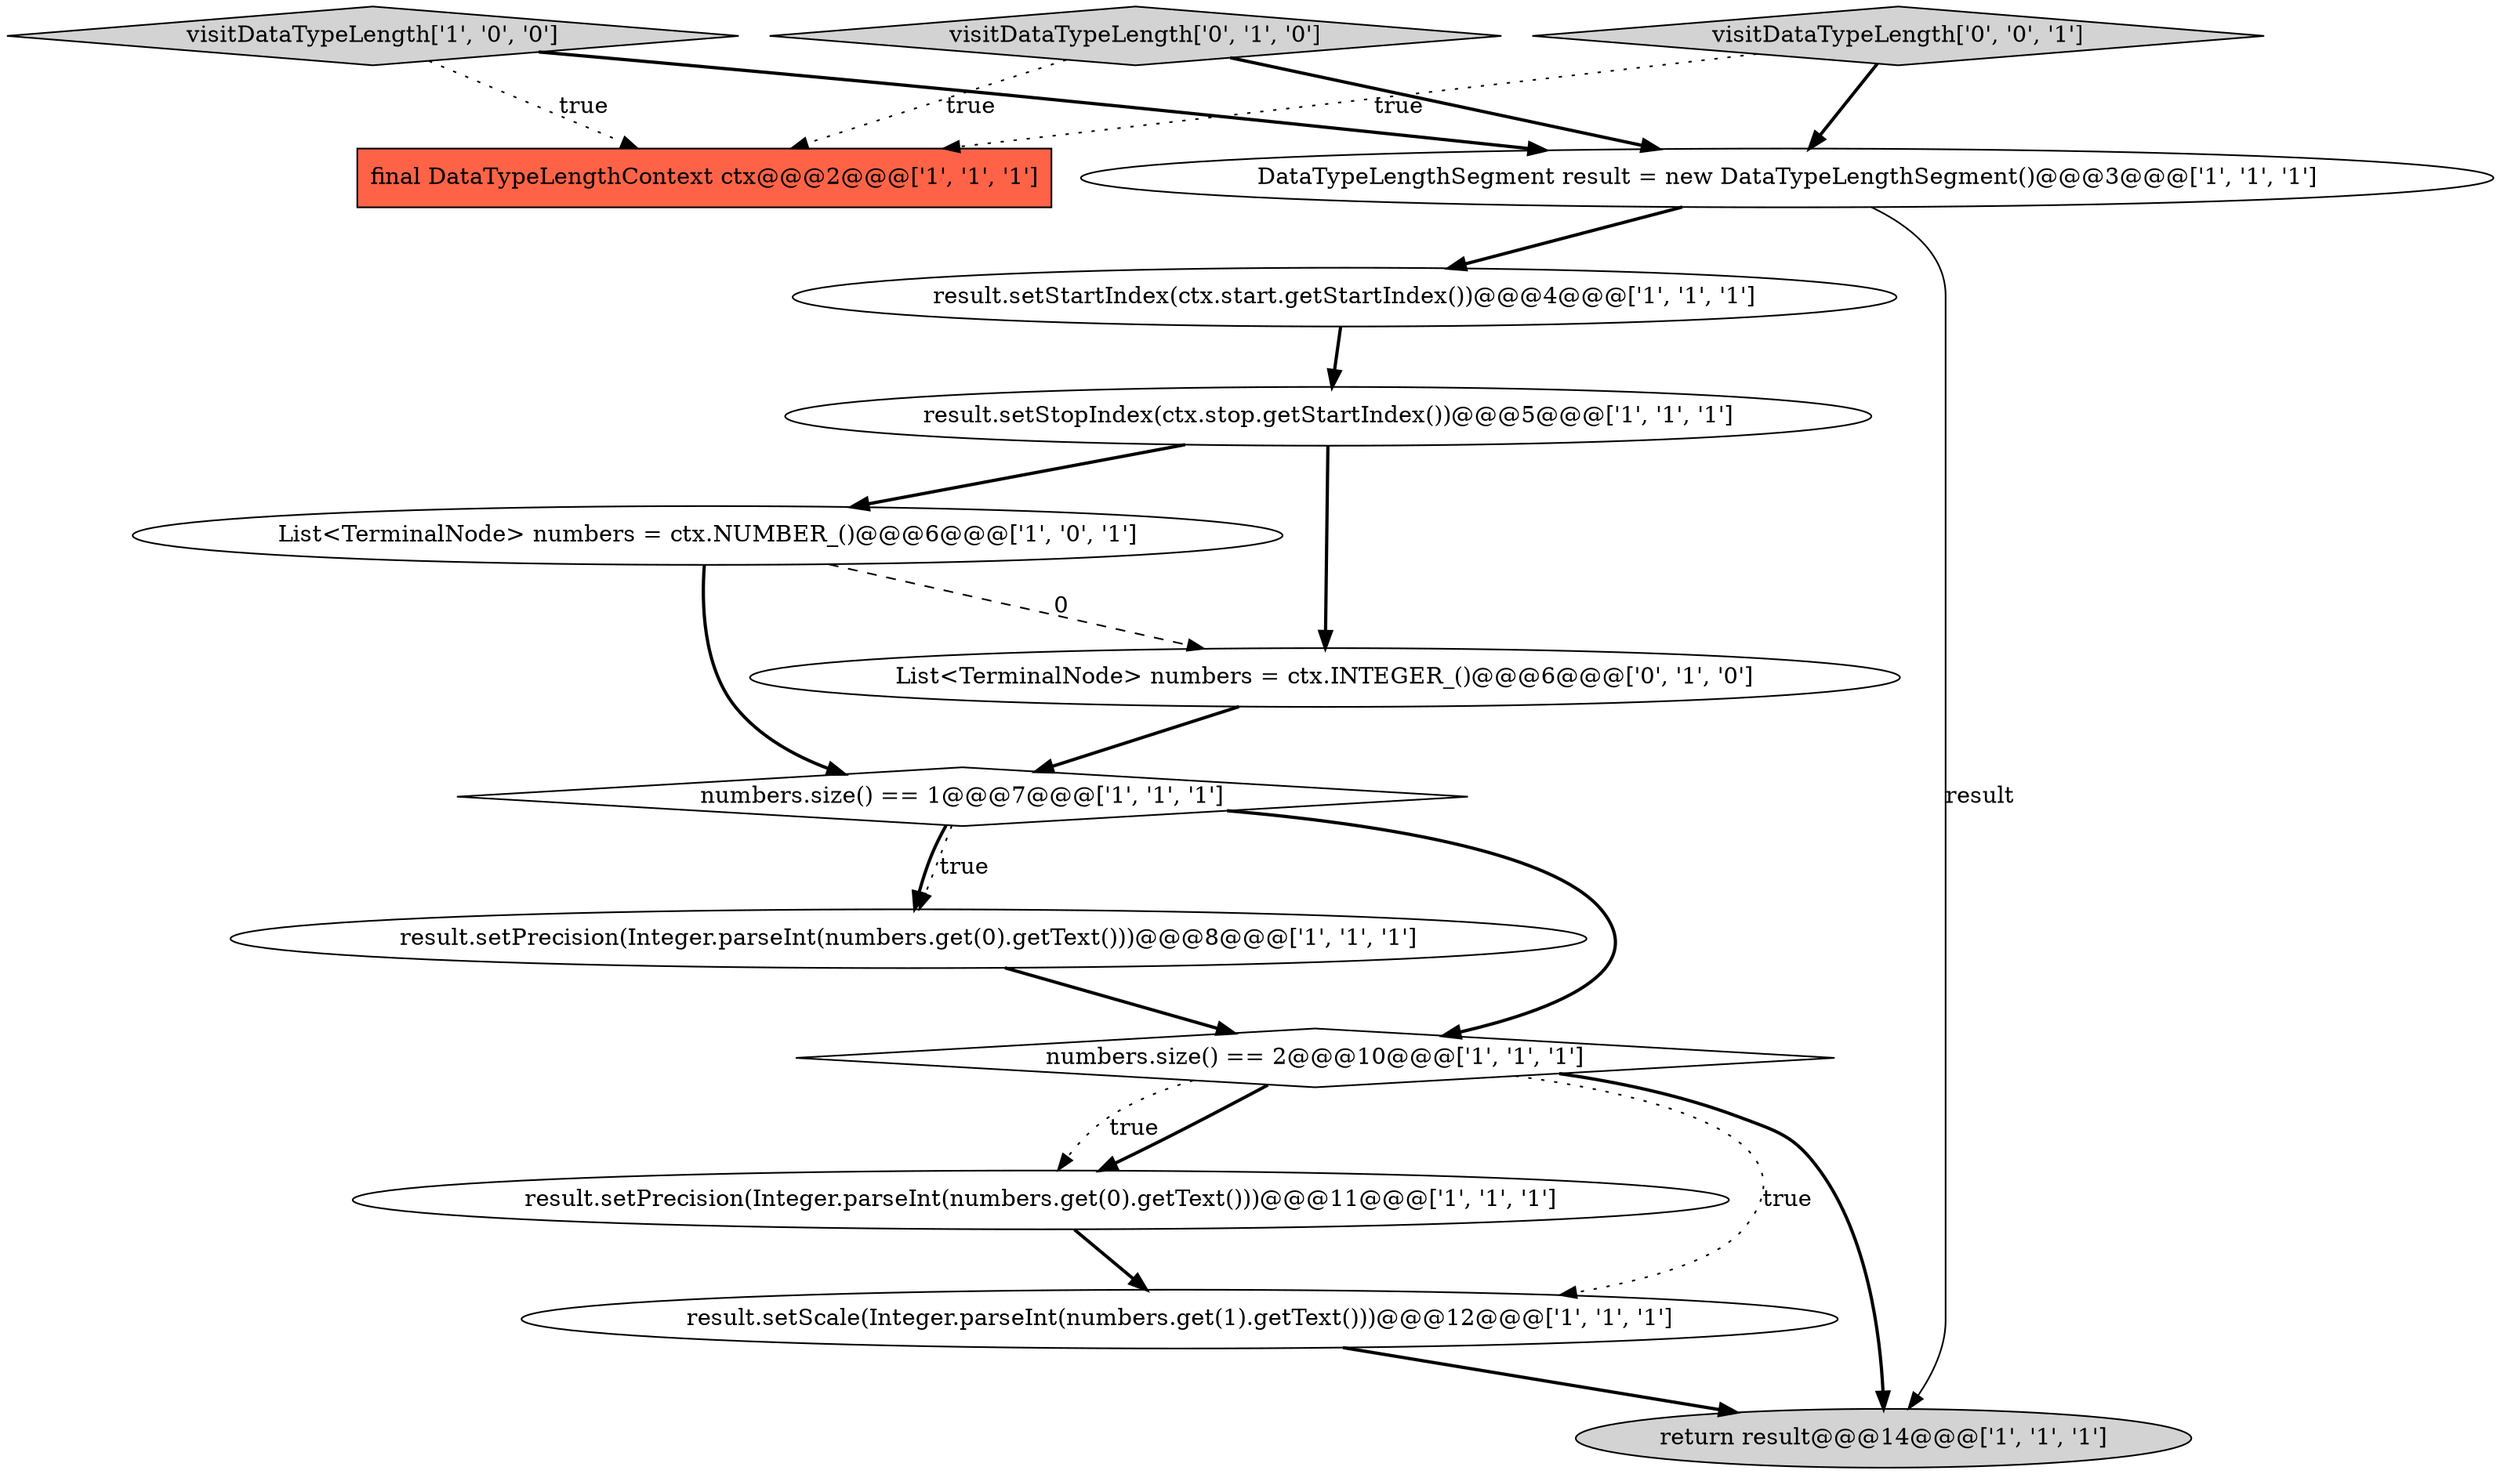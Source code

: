 digraph {
8 [style = filled, label = "result.setScale(Integer.parseInt(numbers.get(1).getText()))@@@12@@@['1', '1', '1']", fillcolor = white, shape = ellipse image = "AAA0AAABBB1BBB"];
11 [style = filled, label = "result.setPrecision(Integer.parseInt(numbers.get(0).getText()))@@@8@@@['1', '1', '1']", fillcolor = white, shape = ellipse image = "AAA0AAABBB1BBB"];
1 [style = filled, label = "result.setPrecision(Integer.parseInt(numbers.get(0).getText()))@@@11@@@['1', '1', '1']", fillcolor = white, shape = ellipse image = "AAA0AAABBB1BBB"];
5 [style = filled, label = "visitDataTypeLength['1', '0', '0']", fillcolor = lightgray, shape = diamond image = "AAA0AAABBB1BBB"];
3 [style = filled, label = "result.setStopIndex(ctx.stop.getStartIndex())@@@5@@@['1', '1', '1']", fillcolor = white, shape = ellipse image = "AAA0AAABBB1BBB"];
14 [style = filled, label = "visitDataTypeLength['0', '0', '1']", fillcolor = lightgray, shape = diamond image = "AAA0AAABBB3BBB"];
7 [style = filled, label = "result.setStartIndex(ctx.start.getStartIndex())@@@4@@@['1', '1', '1']", fillcolor = white, shape = ellipse image = "AAA0AAABBB1BBB"];
9 [style = filled, label = "numbers.size() == 1@@@7@@@['1', '1', '1']", fillcolor = white, shape = diamond image = "AAA0AAABBB1BBB"];
12 [style = filled, label = "visitDataTypeLength['0', '1', '0']", fillcolor = lightgray, shape = diamond image = "AAA0AAABBB2BBB"];
10 [style = filled, label = "return result@@@14@@@['1', '1', '1']", fillcolor = lightgray, shape = ellipse image = "AAA0AAABBB1BBB"];
2 [style = filled, label = "List<TerminalNode> numbers = ctx.NUMBER_()@@@6@@@['1', '0', '1']", fillcolor = white, shape = ellipse image = "AAA0AAABBB1BBB"];
4 [style = filled, label = "numbers.size() == 2@@@10@@@['1', '1', '1']", fillcolor = white, shape = diamond image = "AAA0AAABBB1BBB"];
6 [style = filled, label = "final DataTypeLengthContext ctx@@@2@@@['1', '1', '1']", fillcolor = tomato, shape = box image = "AAA0AAABBB1BBB"];
0 [style = filled, label = "DataTypeLengthSegment result = new DataTypeLengthSegment()@@@3@@@['1', '1', '1']", fillcolor = white, shape = ellipse image = "AAA0AAABBB1BBB"];
13 [style = filled, label = "List<TerminalNode> numbers = ctx.INTEGER_()@@@6@@@['0', '1', '0']", fillcolor = white, shape = ellipse image = "AAA1AAABBB2BBB"];
12->0 [style = bold, label=""];
11->4 [style = bold, label=""];
9->11 [style = bold, label=""];
9->4 [style = bold, label=""];
3->2 [style = bold, label=""];
0->7 [style = bold, label=""];
9->11 [style = dotted, label="true"];
1->8 [style = bold, label=""];
14->0 [style = bold, label=""];
4->1 [style = dotted, label="true"];
3->13 [style = bold, label=""];
4->1 [style = bold, label=""];
4->8 [style = dotted, label="true"];
14->6 [style = dotted, label="true"];
7->3 [style = bold, label=""];
5->6 [style = dotted, label="true"];
2->9 [style = bold, label=""];
5->0 [style = bold, label=""];
0->10 [style = solid, label="result"];
4->10 [style = bold, label=""];
13->9 [style = bold, label=""];
12->6 [style = dotted, label="true"];
8->10 [style = bold, label=""];
2->13 [style = dashed, label="0"];
}

